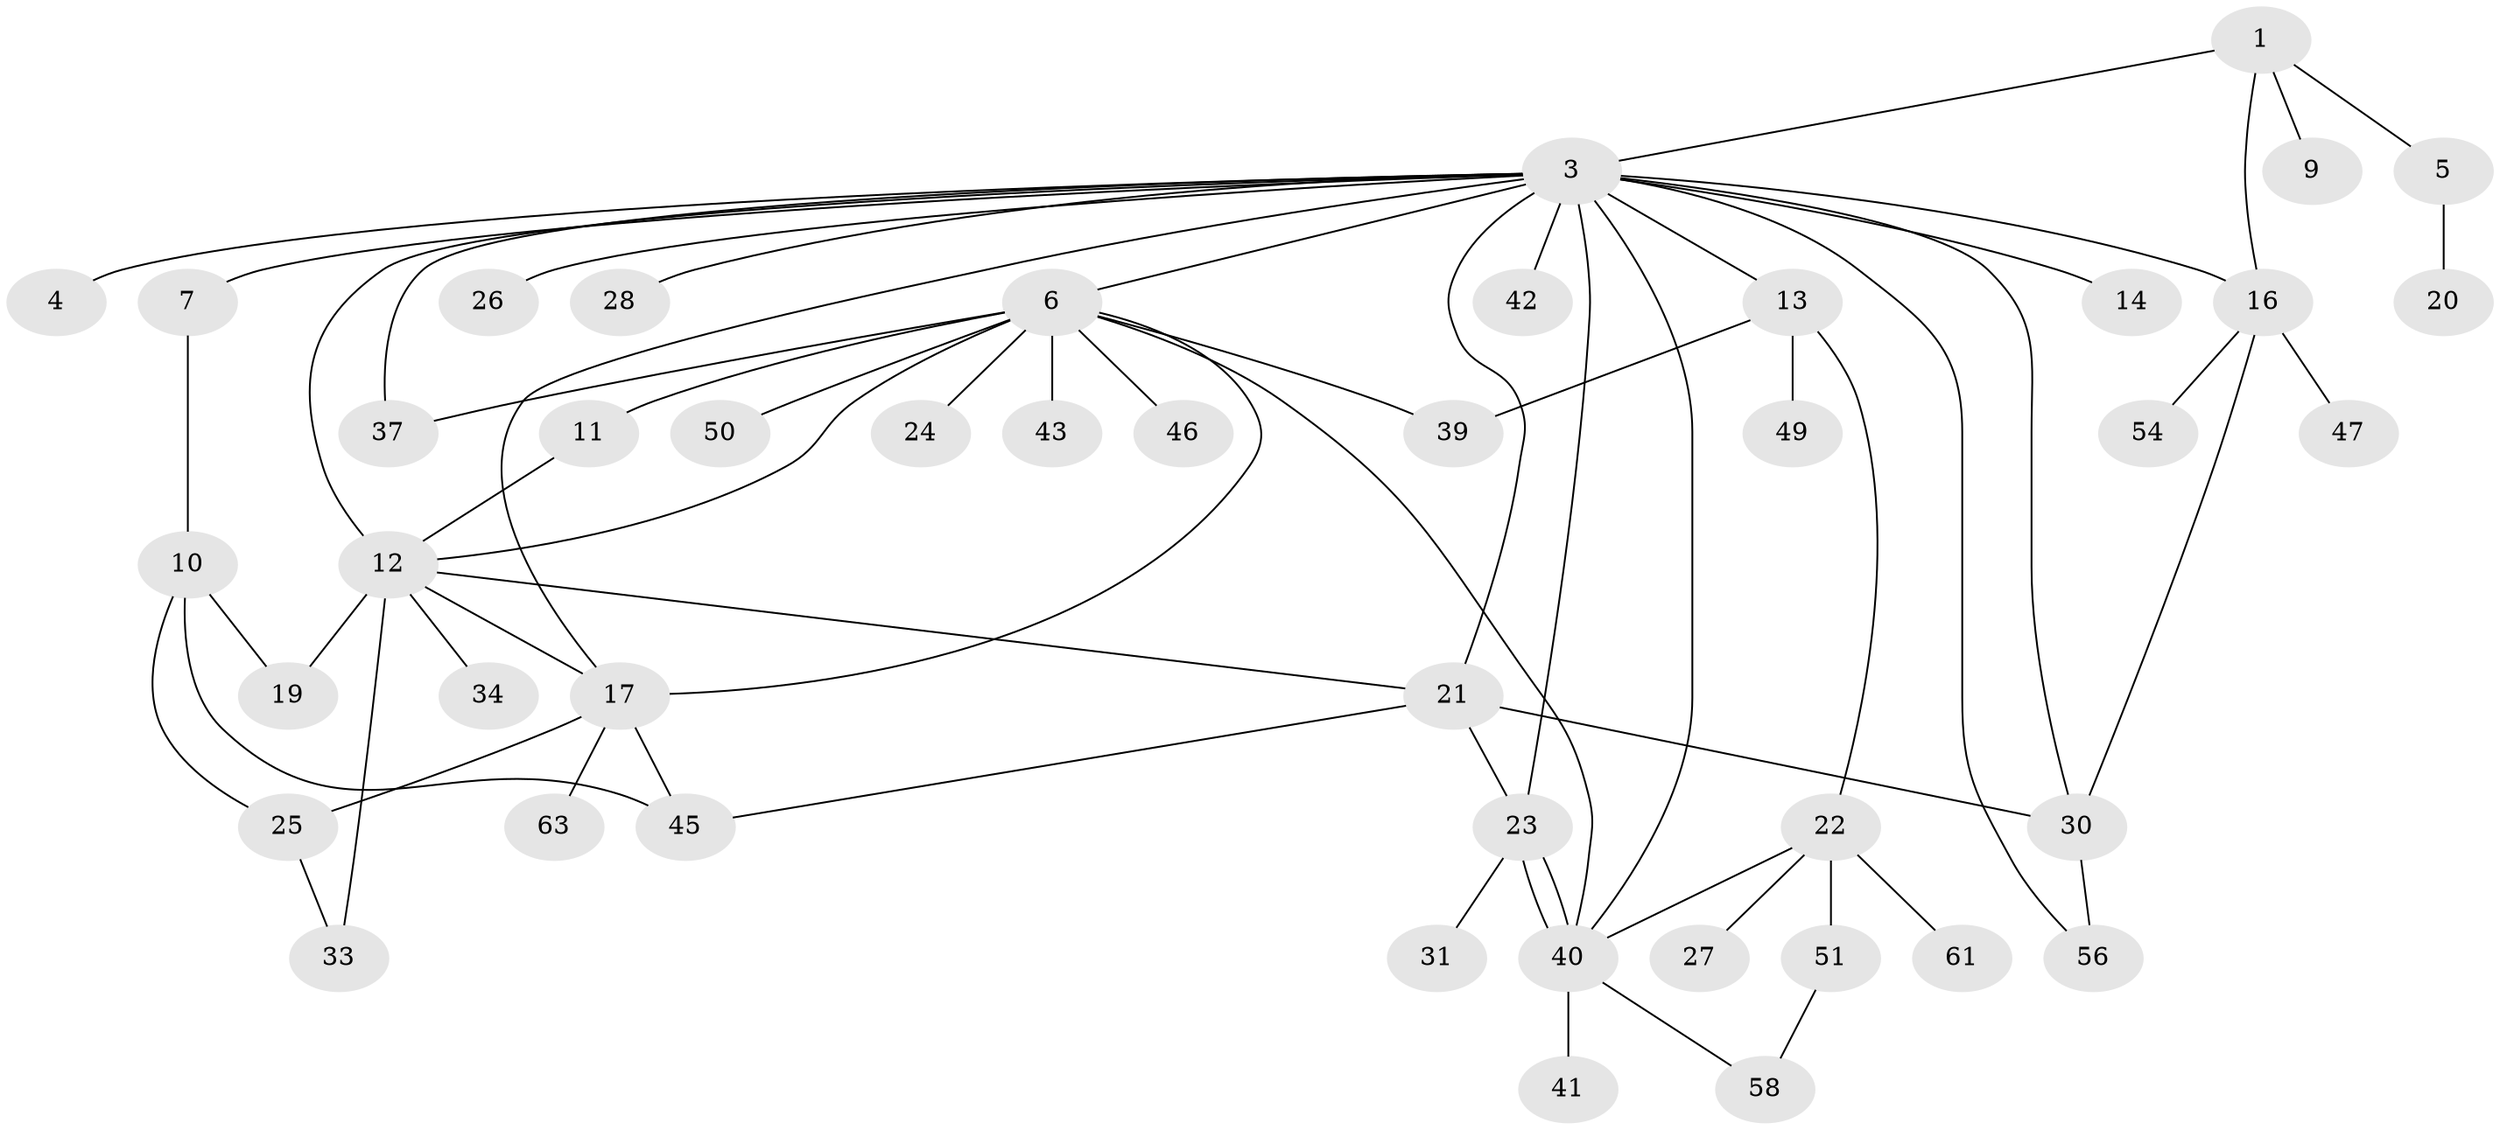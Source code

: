 // Generated by graph-tools (version 1.1) at 2025/51/02/27/25 19:51:56]
// undirected, 45 vertices, 66 edges
graph export_dot {
graph [start="1"]
  node [color=gray90,style=filled];
  1 [super="+2"];
  3 [super="+15"];
  4;
  5;
  6 [super="+8"];
  7;
  9 [super="+59"];
  10 [super="+52"];
  11 [super="+48"];
  12 [super="+35"];
  13 [super="+53"];
  14;
  16 [super="+18"];
  17 [super="+38"];
  19 [super="+36"];
  20;
  21 [super="+29"];
  22 [super="+55"];
  23 [super="+60"];
  24 [super="+57"];
  25 [super="+32"];
  26;
  27;
  28;
  30;
  31;
  33;
  34;
  37;
  39;
  40 [super="+44"];
  41;
  42;
  43;
  45;
  46;
  47;
  49;
  50 [super="+62"];
  51;
  54;
  56;
  58;
  61;
  63;
  1 -- 3;
  1 -- 5;
  1 -- 9;
  1 -- 16;
  3 -- 4;
  3 -- 6;
  3 -- 7;
  3 -- 12;
  3 -- 13 [weight=3];
  3 -- 14;
  3 -- 16;
  3 -- 21;
  3 -- 23;
  3 -- 26;
  3 -- 28;
  3 -- 30;
  3 -- 37;
  3 -- 40;
  3 -- 42;
  3 -- 56;
  3 -- 17;
  5 -- 20;
  6 -- 11;
  6 -- 12;
  6 -- 24;
  6 -- 37;
  6 -- 39;
  6 -- 43;
  6 -- 46;
  6 -- 50;
  6 -- 17;
  6 -- 40;
  7 -- 10;
  10 -- 19;
  10 -- 25;
  10 -- 45;
  11 -- 12;
  12 -- 17;
  12 -- 19 [weight=2];
  12 -- 21;
  12 -- 33;
  12 -- 34;
  13 -- 22;
  13 -- 39;
  13 -- 49;
  16 -- 30;
  16 -- 47;
  16 -- 54;
  17 -- 25;
  17 -- 63;
  17 -- 45;
  21 -- 30;
  21 -- 45;
  21 -- 23;
  22 -- 27;
  22 -- 40;
  22 -- 51;
  22 -- 61;
  23 -- 31;
  23 -- 40;
  23 -- 40;
  25 -- 33;
  30 -- 56;
  40 -- 41;
  40 -- 58;
  51 -- 58;
}

